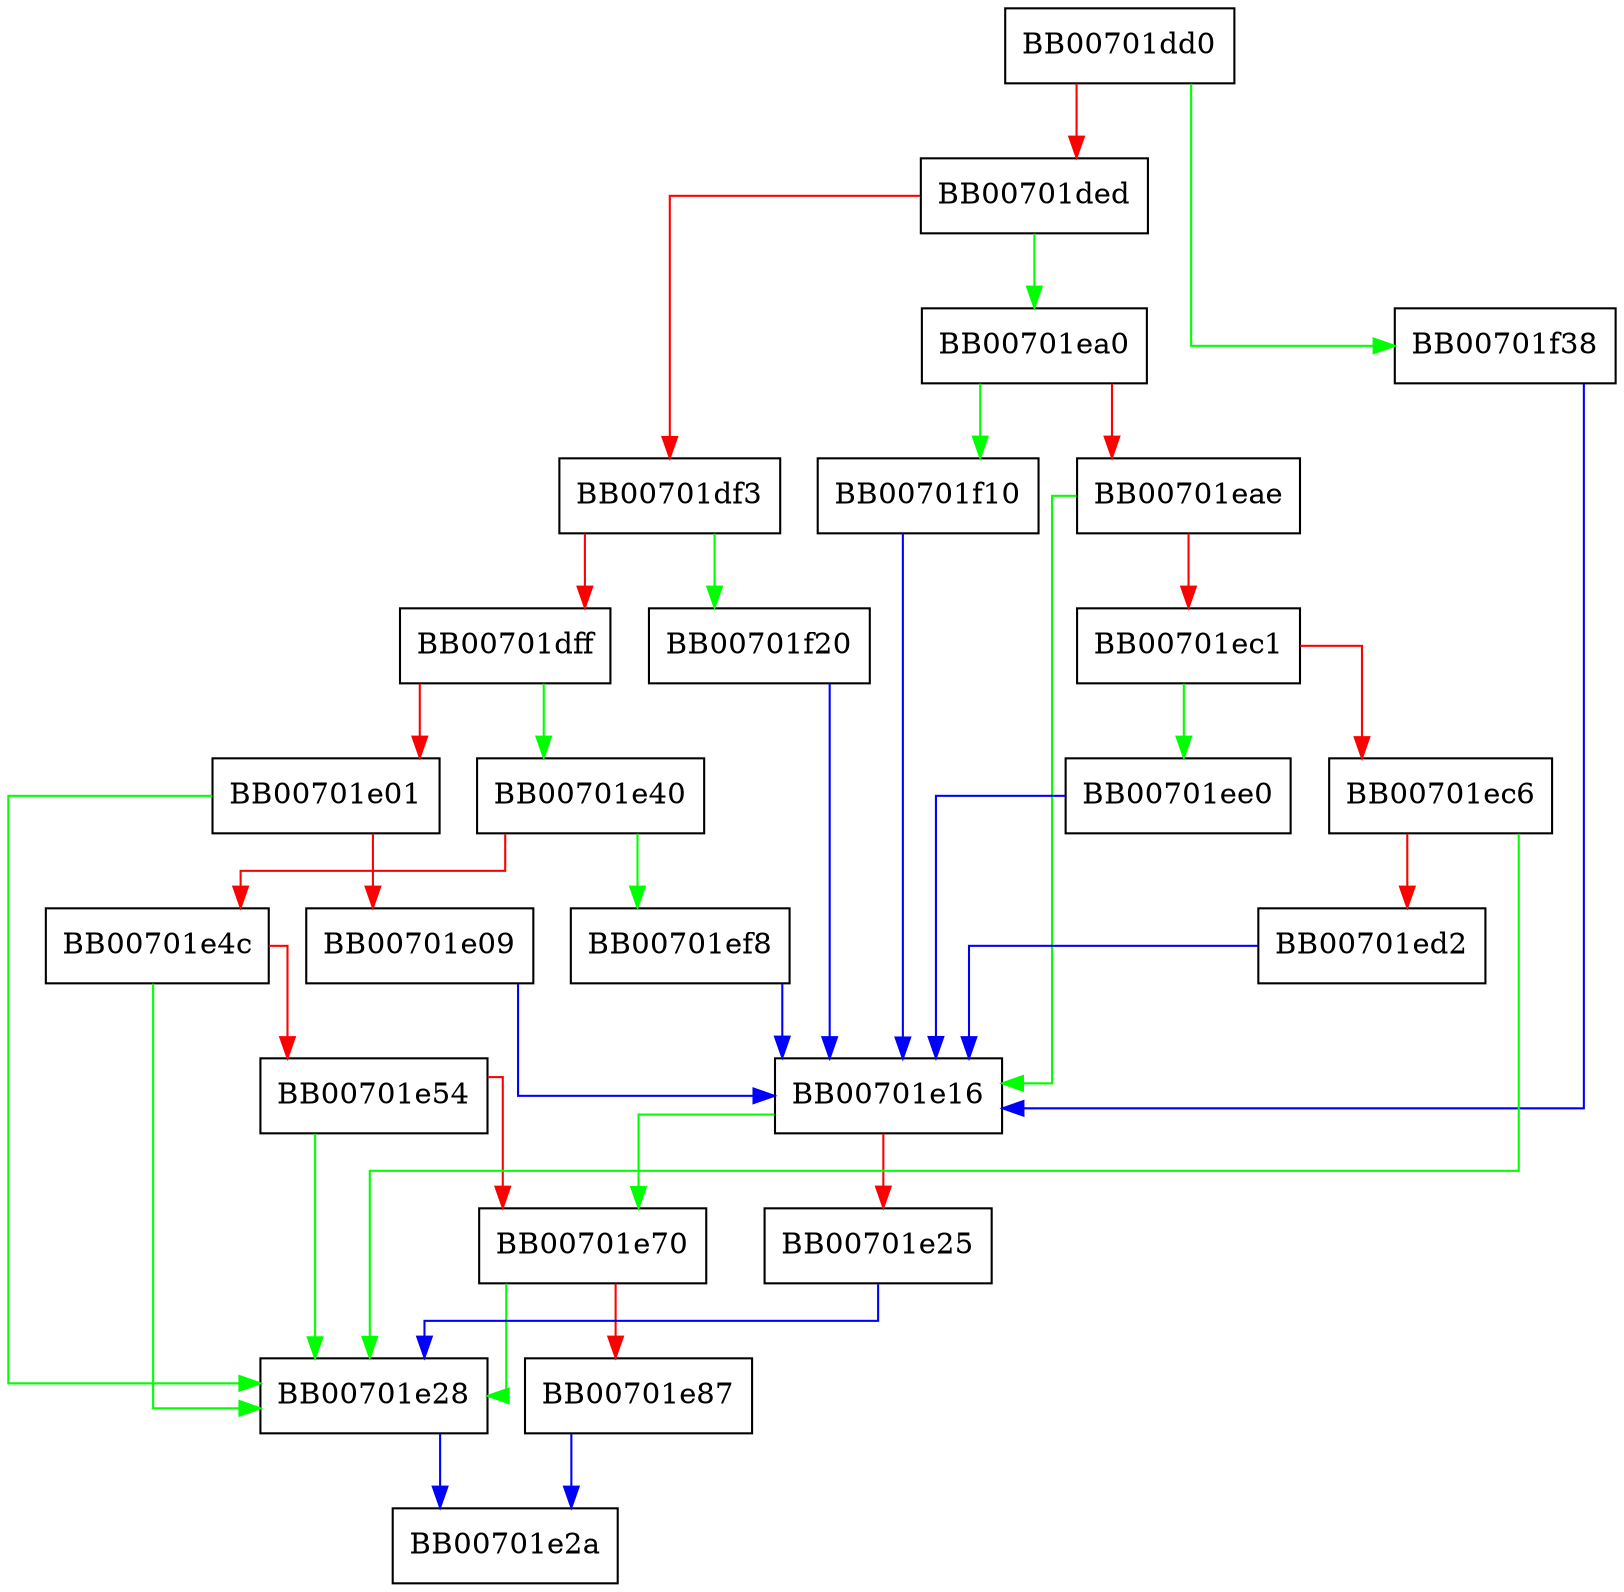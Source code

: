 digraph ossl_DER_w_algorithmIdentifier_ECDSA_with_MD {
  node [shape="box"];
  graph [splines=ortho];
  BB00701dd0 -> BB00701f38 [color="green"];
  BB00701dd0 -> BB00701ded [color="red"];
  BB00701ded -> BB00701ea0 [color="green"];
  BB00701ded -> BB00701df3 [color="red"];
  BB00701df3 -> BB00701f20 [color="green"];
  BB00701df3 -> BB00701dff [color="red"];
  BB00701dff -> BB00701e40 [color="green"];
  BB00701dff -> BB00701e01 [color="red"];
  BB00701e01 -> BB00701e28 [color="green"];
  BB00701e01 -> BB00701e09 [color="red"];
  BB00701e09 -> BB00701e16 [color="blue"];
  BB00701e16 -> BB00701e70 [color="green"];
  BB00701e16 -> BB00701e25 [color="red"];
  BB00701e25 -> BB00701e28 [color="blue"];
  BB00701e28 -> BB00701e2a [color="blue"];
  BB00701e40 -> BB00701ef8 [color="green"];
  BB00701e40 -> BB00701e4c [color="red"];
  BB00701e4c -> BB00701e28 [color="green"];
  BB00701e4c -> BB00701e54 [color="red"];
  BB00701e54 -> BB00701e28 [color="green"];
  BB00701e54 -> BB00701e70 [color="red"];
  BB00701e70 -> BB00701e28 [color="green"];
  BB00701e70 -> BB00701e87 [color="red"];
  BB00701e87 -> BB00701e2a [color="blue"];
  BB00701ea0 -> BB00701f10 [color="green"];
  BB00701ea0 -> BB00701eae [color="red"];
  BB00701eae -> BB00701e16 [color="green"];
  BB00701eae -> BB00701ec1 [color="red"];
  BB00701ec1 -> BB00701ee0 [color="green"];
  BB00701ec1 -> BB00701ec6 [color="red"];
  BB00701ec6 -> BB00701e28 [color="green"];
  BB00701ec6 -> BB00701ed2 [color="red"];
  BB00701ed2 -> BB00701e16 [color="blue"];
  BB00701ee0 -> BB00701e16 [color="blue"];
  BB00701ef8 -> BB00701e16 [color="blue"];
  BB00701f10 -> BB00701e16 [color="blue"];
  BB00701f20 -> BB00701e16 [color="blue"];
  BB00701f38 -> BB00701e16 [color="blue"];
}